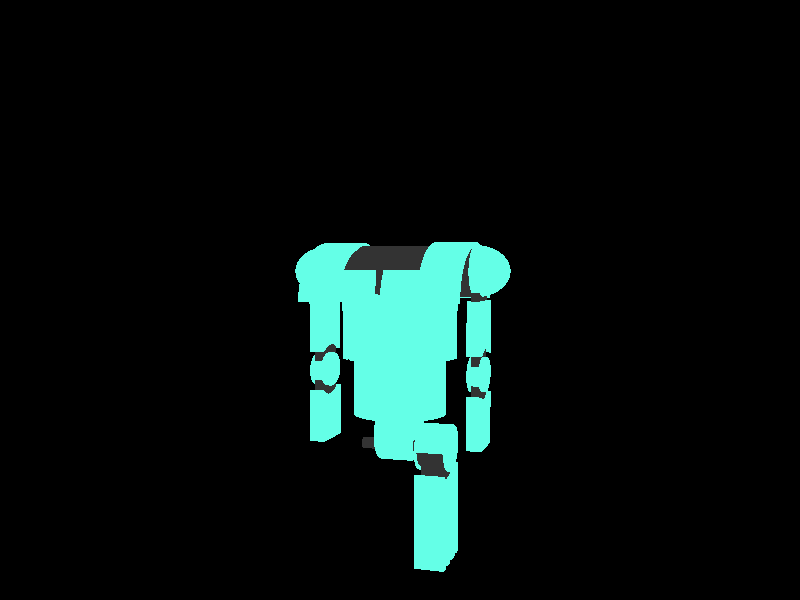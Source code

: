 #declare GreyMetal = texture { pigment { rgb <0.2,0.2,0.2> } };

camera {
	location <3,6.5,-10>
	look_at <0,6,0>
	up <0,1,0>
	right<1,0,0>
}

light_source { 
	<1,7,-8> 
	color rgb<1,1,1> 
}   

// ===== COLOURED OBJECTS =====
union {
	// Top torso section
	difference {
		cylinder {
			<-1,6,0>,
			<1,6,0>,
			1
		}
		
		union {
			cylinder {
				<-1.1,6,0>,
				<1.1,6,0>,
				0.9
			}
			
			box { 
				<-0.5,6,-0.85>, 
				<0.5,7,0.85>
			}
			
			box { 
				<-1.1,5,-1>, 
				<1.1,6,1>
			}
			
			box {
				<-0.05, 7, 0>
				<0.05, 5, -1>
			}
			
			difference {
			
				cylinder {
					<-0.75,6,0>,
					<-0.7,6,0>,
					1.1
				}
				
				cylinder {
					<-0.75,6,0>,
					<-0.7,6,0>,
					0.97
				}
			}
			
			difference {
					
				cylinder {
					<0.75,6,0>,
					<0.7,6,0>,
					1.1
				}
				
				cylinder {
					<0.75,6,0>,
					<0.7,6,0>,
					0.97
				}
			}
		}
	}
	
	// Right shoulder
	sphere {
		<-1,6.5,0>
		0.44
	}
	
	// Left shoulder
	sphere {
		<1,6.5,0>
		0.44
	}
	
	// Left upper arm
	difference {
		box {
			<0.95,6,0.3>
			<1.15,4.75,-0.3>
		}
		
		cylinder {
			<0.9,4.75,0>
			<1.2,4.75,0>
			0.45
		}
	}
	
	// Left elbow
	cylinder {
		<0.95,4.75,0>
		<1.15,4.75,0>
		0.3
	}
	
	// Left lower arm
	difference {
		box {
			<0.95,4.75,0.3>
			<1.15,3.5,-0.3>
		}
		
		cylinder {
			<0.9,4.75,0>
			<1.2,4.75,0>
			0.45
		}
	}
	
	// Right upper arm
	difference {
		box {
			<-0.95,6,0.3>
			<-1.15,4.75,-0.3>
		}
		
		cylinder {
			<-0.9,4.75,0>
			<-1.2,4.75,0>
			0.45
		}
	}
	
	// Right elbow
	cylinder {
		<-0.95,4.75,0>
		<-1.15,4.75,0>
		0.3
	}
	
	// Right lower arm
	difference {
		box {
			<-0.95,4.75,0.3>
			<-1.15,3.5,-0.3>
		}
		
		cylinder {
			<-0.9,4.75,0>
			<-1.2,4.75,0>
			0.45
		}
	}
	
	// Middle torso section 
	difference
	{
		cylinder {
			<0,6.1,0>,
			<0,5,0>,
			0.75
		}
		
		difference {
			union {
				box {
					<-0.5, 6.2, 1>
					<-0.55, 4.9, -1>
				}
				
				box {
					<0.5, 6.2, 1>
					<0.55, 4.9, -1>
				}
			}
			
			cylinder {
				<0, 6.2, 0>
				<0, 4.9, 0>
				0.7
			}
		}
	}
	
	// Middle torso plate
	intersection {
		cylinder {
			<0, 6.1, 0>
			<0, 5, 0>
			0.85
		}
		
		box {
			<0.4, 5.9, 1>
			<-0.4, 5.2, -1>
		}
	}
	
	// Lower torso section				 
	cylinder {
		<0,5,0>,
		<0,4,0>,
		0.6
	}
	
	// Undercarriage
	cylinder {
		<-0.2,3.7,0>,
		<0.2,3.7,0>,
		0.5
	}
	
	#declare leg =
	union {	
		// Left leg upper cylinder
		difference {
			cylinder {
				<0.7,3.45,0>,
				<0.3,3.45,0>,
				0.4
			}
			
			box {
				<0.68,3.45,0.4>
				<0.32,3,-0.4>
			}
		}
		
		cylinder {
			<0.68,3.45,0>
			<0.32,3.45,0>
			0.34
			texture { GreyMetal }
		}
		
		// Left leg upper section
		difference {
			box {
				<0.7,3.45,0.4>
				<0.3,1.45,-0.4>
			}
			
			cylinder {
				<0.71,3.45,0>
				<0.29,3.45,0>
				0.55
			}
			
			#local strip =
			box {
				<0.71,3.5,-0.3>
				<0.66,1.4,-0.2>
			}
			
			object { strip }
			object { 
				strip
				translate <0,0,0.25>
			}
			object { 
				strip
				translate <0,0,0.5>
			}
		}
		
		// Left leg upper struts
		box {
			<0.63,3.45,0.3>
			<0.53,2.5,-0.3>
			texture { GreyMetal }
		}
		
		box {
			<0.47,3.45,0.3>
			<0.37,2.5,-0.3>
			texture { GreyMetal }
		}
	}
	
	object { leg }
	
	pigment { color rgb<100/255,1,231/255> }
}

// ===== GREY OBJECTS =====

union {
	
	// Upper torso shaft
	cylinder {
		<-1,6.5,0>,
		<1,6.5,0>,
		0.44
	} 
	
	// Left upper arm connector
	box {
		<1,4,0.25>
		<1.1,6.5,-0.25>
	}
	
	// Right upper arm connector
	box {
		<-1,4,0.25>
		<-1.1,6.5,-0.25>
	}
	
	// Leg shaft
	cylinder {
		<-0.5,3.45,0>,
		<0.5,3.45,0>,
		0.1
	}
	
	texture {
		pigment { color rgb<0.2,0.2,0.2> }
	}
}
